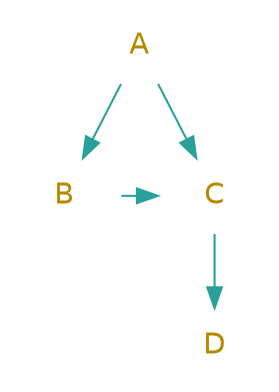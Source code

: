 digraph project {
    graph [bgcolor=transparent, ratio="compress"];
    node [shape=plaintext, fontcolor="#b58900", fontname=Helvetica];
    edge [color="#2aa198"];
    {rank=same B C};
    A -> B;
    A -> C;
    B -> C;
    C -> D;
}
